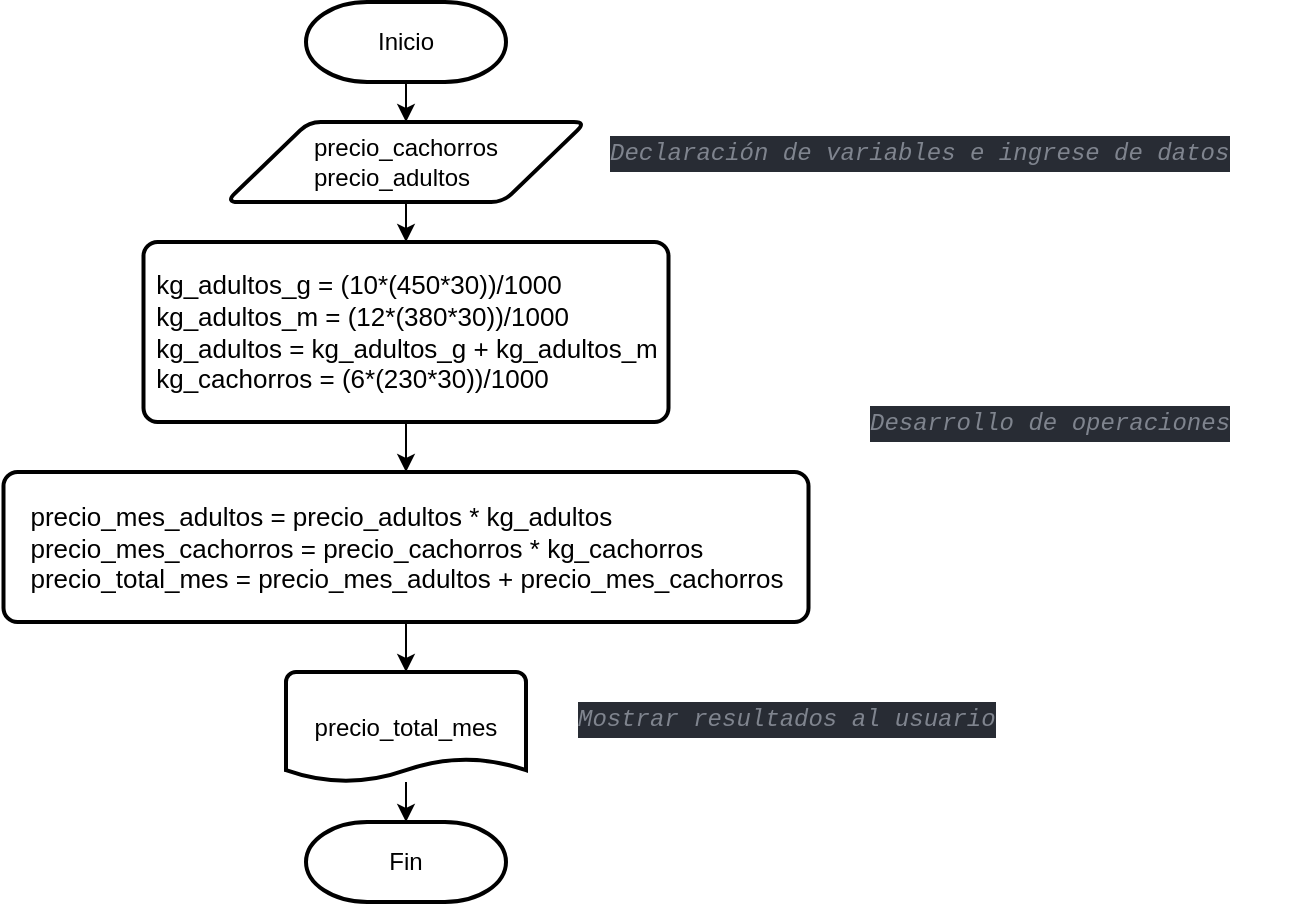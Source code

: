 <mxfile version="20.2.6" type="github">
  <diagram id="yNInK_Zb1l1hQLIShKUr" name="Page-1">
    <mxGraphModel dx="896" dy="496" grid="1" gridSize="10" guides="1" tooltips="1" connect="1" arrows="1" fold="1" page="1" pageScale="1" pageWidth="827" pageHeight="1169" math="0" shadow="0">
      <root>
        <mxCell id="0" />
        <mxCell id="1" parent="0" />
        <mxCell id="tA-5QjQRkhBDFOXrscgm-1" value="Inicio" style="strokeWidth=2;html=1;shape=mxgraph.flowchart.terminator;whiteSpace=wrap;" vertex="1" parent="1">
          <mxGeometry x="160" y="40" width="100" height="40" as="geometry" />
        </mxCell>
        <mxCell id="tA-5QjQRkhBDFOXrscgm-2" value="&lt;div style=&quot;text-align: start;&quot;&gt;precio_cachorros&lt;/div&gt;&lt;div style=&quot;text-align: start;&quot;&gt;precio_adultos&lt;/div&gt;" style="shape=parallelogram;html=1;strokeWidth=2;perimeter=parallelogramPerimeter;whiteSpace=wrap;rounded=1;arcSize=12;size=0.23;" vertex="1" parent="1">
          <mxGeometry x="120" y="100" width="180" height="40" as="geometry" />
        </mxCell>
        <mxCell id="tA-5QjQRkhBDFOXrscgm-3" value="precio_total_mes" style="strokeWidth=2;html=1;shape=mxgraph.flowchart.document2;whiteSpace=wrap;size=0.214;" vertex="1" parent="1">
          <mxGeometry x="150" y="375" width="120" height="55" as="geometry" />
        </mxCell>
        <mxCell id="tA-5QjQRkhBDFOXrscgm-4" value="Fin" style="strokeWidth=2;html=1;shape=mxgraph.flowchart.terminator;whiteSpace=wrap;" vertex="1" parent="1">
          <mxGeometry x="160" y="450" width="100" height="40" as="geometry" />
        </mxCell>
        <mxCell id="tA-5QjQRkhBDFOXrscgm-5" value="" style="endArrow=classic;html=1;rounded=0;exitX=0.5;exitY=1;exitDx=0;exitDy=0;exitPerimeter=0;entryX=0.5;entryY=0;entryDx=0;entryDy=0;" edge="1" parent="1" source="tA-5QjQRkhBDFOXrscgm-1" target="tA-5QjQRkhBDFOXrscgm-2">
          <mxGeometry width="50" height="50" relative="1" as="geometry">
            <mxPoint x="186" y="400" as="sourcePoint" />
            <mxPoint x="210" y="100" as="targetPoint" />
          </mxGeometry>
        </mxCell>
        <mxCell id="tA-5QjQRkhBDFOXrscgm-6" value="" style="endArrow=classic;html=1;rounded=0;exitX=0.5;exitY=1;exitDx=0;exitDy=0;entryX=0.5;entryY=0;entryDx=0;entryDy=0;" edge="1" parent="1" source="tA-5QjQRkhBDFOXrscgm-2" target="tA-5QjQRkhBDFOXrscgm-11">
          <mxGeometry width="50" height="50" relative="1" as="geometry">
            <mxPoint x="356" y="260" as="sourcePoint" />
            <mxPoint x="210" y="280" as="targetPoint" />
          </mxGeometry>
        </mxCell>
        <mxCell id="tA-5QjQRkhBDFOXrscgm-7" value="" style="endArrow=classic;html=1;rounded=0;entryX=0.5;entryY=0;entryDx=0;entryDy=0;entryPerimeter=0;" edge="1" parent="1" source="tA-5QjQRkhBDFOXrscgm-3" target="tA-5QjQRkhBDFOXrscgm-4">
          <mxGeometry width="50" height="50" relative="1" as="geometry">
            <mxPoint x="186" y="640" as="sourcePoint" />
            <mxPoint x="216" y="460" as="targetPoint" />
          </mxGeometry>
        </mxCell>
        <mxCell id="tA-5QjQRkhBDFOXrscgm-8" value="&lt;meta charset=&quot;utf-8&quot;&gt;&lt;div style=&quot;font-style: normal; font-variant-caps: normal; font-weight: normal; letter-spacing: normal; text-align: start; text-indent: 0px; text-transform: none; word-spacing: 0px; -webkit-text-stroke-width: 0px; text-decoration: none; color: rgb(171, 178, 191); background-color: rgb(40, 44, 52); font-family: &amp;quot;Fira Code&amp;quot;, &amp;quot;Menlo for Powerline&amp;quot;, Menlo, Monaco, &amp;quot;Courier New&amp;quot;, monospace; font-size: 12px; line-height: 18px;&quot;&gt;&lt;div&gt;&lt;span style=&quot;color: rgb(127, 132, 142); font-style: italic;&quot;&gt;Declaración de variables e ingrese de datos&lt;/span&gt;&lt;/div&gt;&lt;/div&gt;" style="text;whiteSpace=wrap;html=1;" vertex="1" parent="1">
          <mxGeometry x="310" y="100" width="340" height="40" as="geometry" />
        </mxCell>
        <mxCell id="tA-5QjQRkhBDFOXrscgm-9" value="&lt;div style=&quot;font-style: normal; font-variant-caps: normal; font-weight: normal; letter-spacing: normal; text-align: start; text-indent: 0px; text-transform: none; word-spacing: 0px; -webkit-text-stroke-width: 0px; text-decoration: none; color: rgb(171, 178, 191); background-color: rgb(40, 44, 52); font-family: &amp;quot;Fira Code&amp;quot;, &amp;quot;Menlo for Powerline&amp;quot;, Menlo, Monaco, &amp;quot;Courier New&amp;quot;, monospace; font-size: 12px; line-height: 18px;&quot;&gt;&lt;div&gt;&lt;span style=&quot;color: rgb(127, 132, 142); font-style: italic;&quot;&gt;Mostrar resultados al usuario&lt;/span&gt;&lt;/div&gt;&lt;/div&gt;" style="text;whiteSpace=wrap;html=1;" vertex="1" parent="1">
          <mxGeometry x="294" y="382.5" width="240" height="40" as="geometry" />
        </mxCell>
        <mxCell id="tA-5QjQRkhBDFOXrscgm-10" style="edgeStyle=orthogonalEdgeStyle;rounded=0;orthogonalLoop=1;jettySize=auto;html=1;exitX=0.5;exitY=1;exitDx=0;exitDy=0;entryX=0.5;entryY=0;entryDx=0;entryDy=0;entryPerimeter=0;" edge="1" parent="1" source="tA-5QjQRkhBDFOXrscgm-15" target="tA-5QjQRkhBDFOXrscgm-3">
          <mxGeometry relative="1" as="geometry" />
        </mxCell>
        <mxCell id="tA-5QjQRkhBDFOXrscgm-11" value="&lt;div style=&quot;text-align: start;&quot;&gt;&lt;font style=&quot;font-size: 13px;&quot;&gt;kg_adultos_g = (10*(450*30))/1000&lt;/font&gt;&lt;br&gt;&lt;/div&gt;&lt;div style=&quot;text-align: start;&quot;&gt;&lt;font style=&quot;font-size: 13px;&quot;&gt;kg_adultos_m = (12*(380*30))/1000&lt;/font&gt;&lt;/div&gt;&lt;div style=&quot;text-align: start;&quot;&gt;&lt;font style=&quot;font-size: 13px;&quot;&gt;kg_adultos = kg_adultos_g + kg_adultos_m&lt;/font&gt;&lt;/div&gt;&lt;div style=&quot;text-align: start;&quot;&gt;&lt;font style=&quot;font-size: 13px;&quot;&gt;kg_cachorros = (6*(230*30))/1000&lt;/font&gt;&lt;/div&gt;" style="rounded=1;whiteSpace=wrap;html=1;absoluteArcSize=1;arcSize=14;strokeWidth=2;" vertex="1" parent="1">
          <mxGeometry x="78.75" y="160" width="262.5" height="90" as="geometry" />
        </mxCell>
        <mxCell id="tA-5QjQRkhBDFOXrscgm-12" value="&lt;div style=&quot;font-style: normal; font-variant-caps: normal; font-weight: normal; letter-spacing: normal; text-align: start; text-indent: 0px; text-transform: none; word-spacing: 0px; -webkit-text-stroke-width: 0px; text-decoration: none; color: rgb(171, 178, 191); background-color: rgb(40, 44, 52); font-family: &amp;quot;Fira Code&amp;quot;, &amp;quot;Menlo for Powerline&amp;quot;, Menlo, Monaco, &amp;quot;Courier New&amp;quot;, monospace; font-size: 12px; line-height: 18px;&quot;&gt;&lt;div&gt;&lt;span style=&quot;color: rgb(127, 132, 142); font-style: italic;&quot;&gt;Desarrollo de operaciones&lt;/span&gt;&lt;/div&gt;&lt;/div&gt;" style="text;whiteSpace=wrap;html=1;" vertex="1" parent="1">
          <mxGeometry x="440" y="235" width="210" height="40" as="geometry" />
        </mxCell>
        <mxCell id="tA-5QjQRkhBDFOXrscgm-15" value="&lt;div style=&quot;text-align: start;&quot;&gt;&lt;font size=&quot;2&quot;&gt;precio_mes_adultos = precio_adultos * kg_adultos&lt;/font&gt;&lt;/div&gt;&lt;div style=&quot;text-align: start;&quot;&gt;&lt;span style=&quot;font-size: small;&quot;&gt;precio_mes_cachorros = precio_cachorros * kg_cachorros&lt;/span&gt;&lt;font size=&quot;2&quot;&gt;&lt;br&gt;&lt;/font&gt;&lt;/div&gt;&lt;div style=&quot;text-align: start;&quot;&gt;&lt;span style=&quot;font-size: small;&quot;&gt;precio_total_mes = precio_mes_adultos + precio_mes_cachorros&lt;/span&gt;&lt;/div&gt;" style="rounded=1;whiteSpace=wrap;html=1;absoluteArcSize=1;arcSize=14;strokeWidth=2;" vertex="1" parent="1">
          <mxGeometry x="8.75" y="275" width="402.5" height="75" as="geometry" />
        </mxCell>
        <mxCell id="tA-5QjQRkhBDFOXrscgm-16" value="" style="endArrow=classic;html=1;rounded=0;exitX=0.5;exitY=1;exitDx=0;exitDy=0;entryX=0.5;entryY=0;entryDx=0;entryDy=0;" edge="1" parent="1" source="tA-5QjQRkhBDFOXrscgm-11" target="tA-5QjQRkhBDFOXrscgm-15">
          <mxGeometry width="50" height="50" relative="1" as="geometry">
            <mxPoint x="220" y="150" as="sourcePoint" />
            <mxPoint x="220" y="170" as="targetPoint" />
          </mxGeometry>
        </mxCell>
      </root>
    </mxGraphModel>
  </diagram>
</mxfile>

